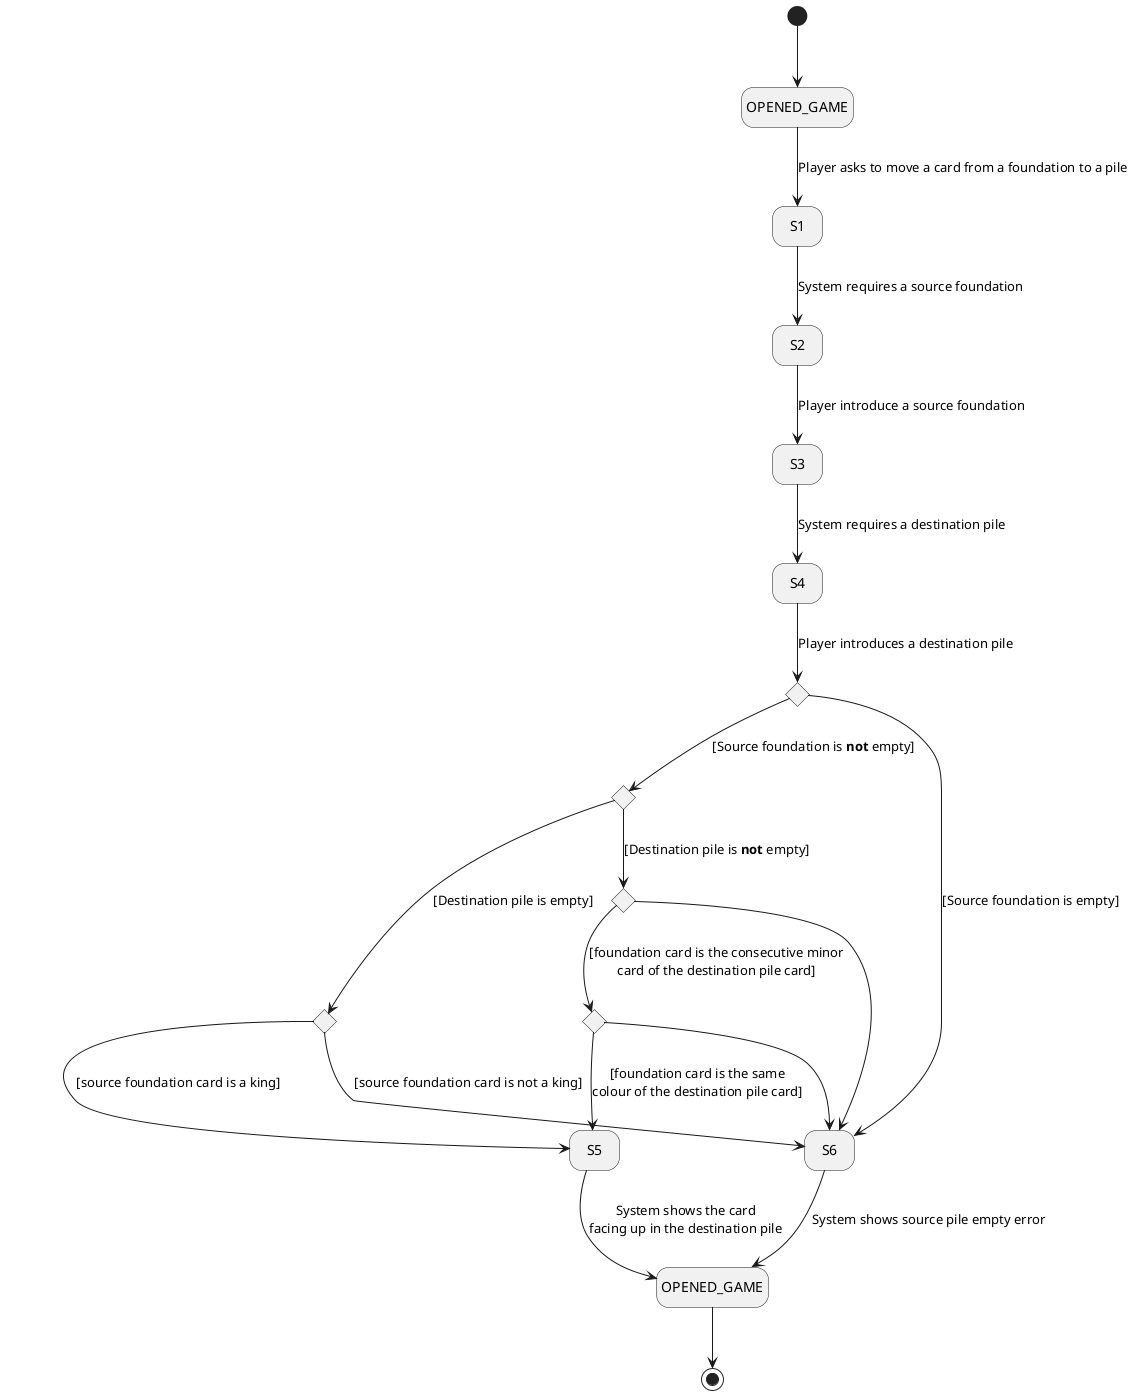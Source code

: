 @startuml MoveFoundationToPile

hide empty description

state OPENED_GAME_UP as "OPENED_GAME"
state checkSourceFoundation <<choice>>
state checkDestinationPile <<choice>>
state kingCard <<choice>>
state consecutiveCards <<choice>>
state sameSuiteCards <<choice>>
state OPENED_GAME_DOWN as "OPENED_GAME"

[*] --> OPENED_GAME_UP
OPENED_GAME_UP --> S1: Player asks to move a card from a foundation to a pile
S1 --> S2: System requires a source foundation
S2 --> S3: Player introduce a source foundation
S3 --> S4 : System requires a destination pile
S4 --> checkSourceFoundation : Player introduces a destination pile

checkSourceFoundation --> S6: [Source foundation is empty]
S6 -> OPENED_GAME_DOWN: System shows source pile empty error

checkSourceFoundation --> checkDestinationPile : [Source foundation is **not** empty]

checkDestinationPile --> kingCard : [Destination pile is empty]

kingCard -> S5 : [source foundation card is a king]
kingCard --> S6 : [source foundation card is not a king]


checkDestinationPile --> consecutiveCards: [Destination pile is **not** empty]
consecutiveCards --> sameSuiteCards: [foundation card is the consecutive minor\ncard of the destination pile card]
consecutiveCards -> S6

sameSuiteCards -down-> S5: [foundation card is the same\ncolour of the destination pile card]
sameSuiteCards -down-> S6
S5 --> OPENED_GAME_DOWN: System shows the card\nfacing up in the destination pile

OPENED_GAME_DOWN -->[*]

@enduml
